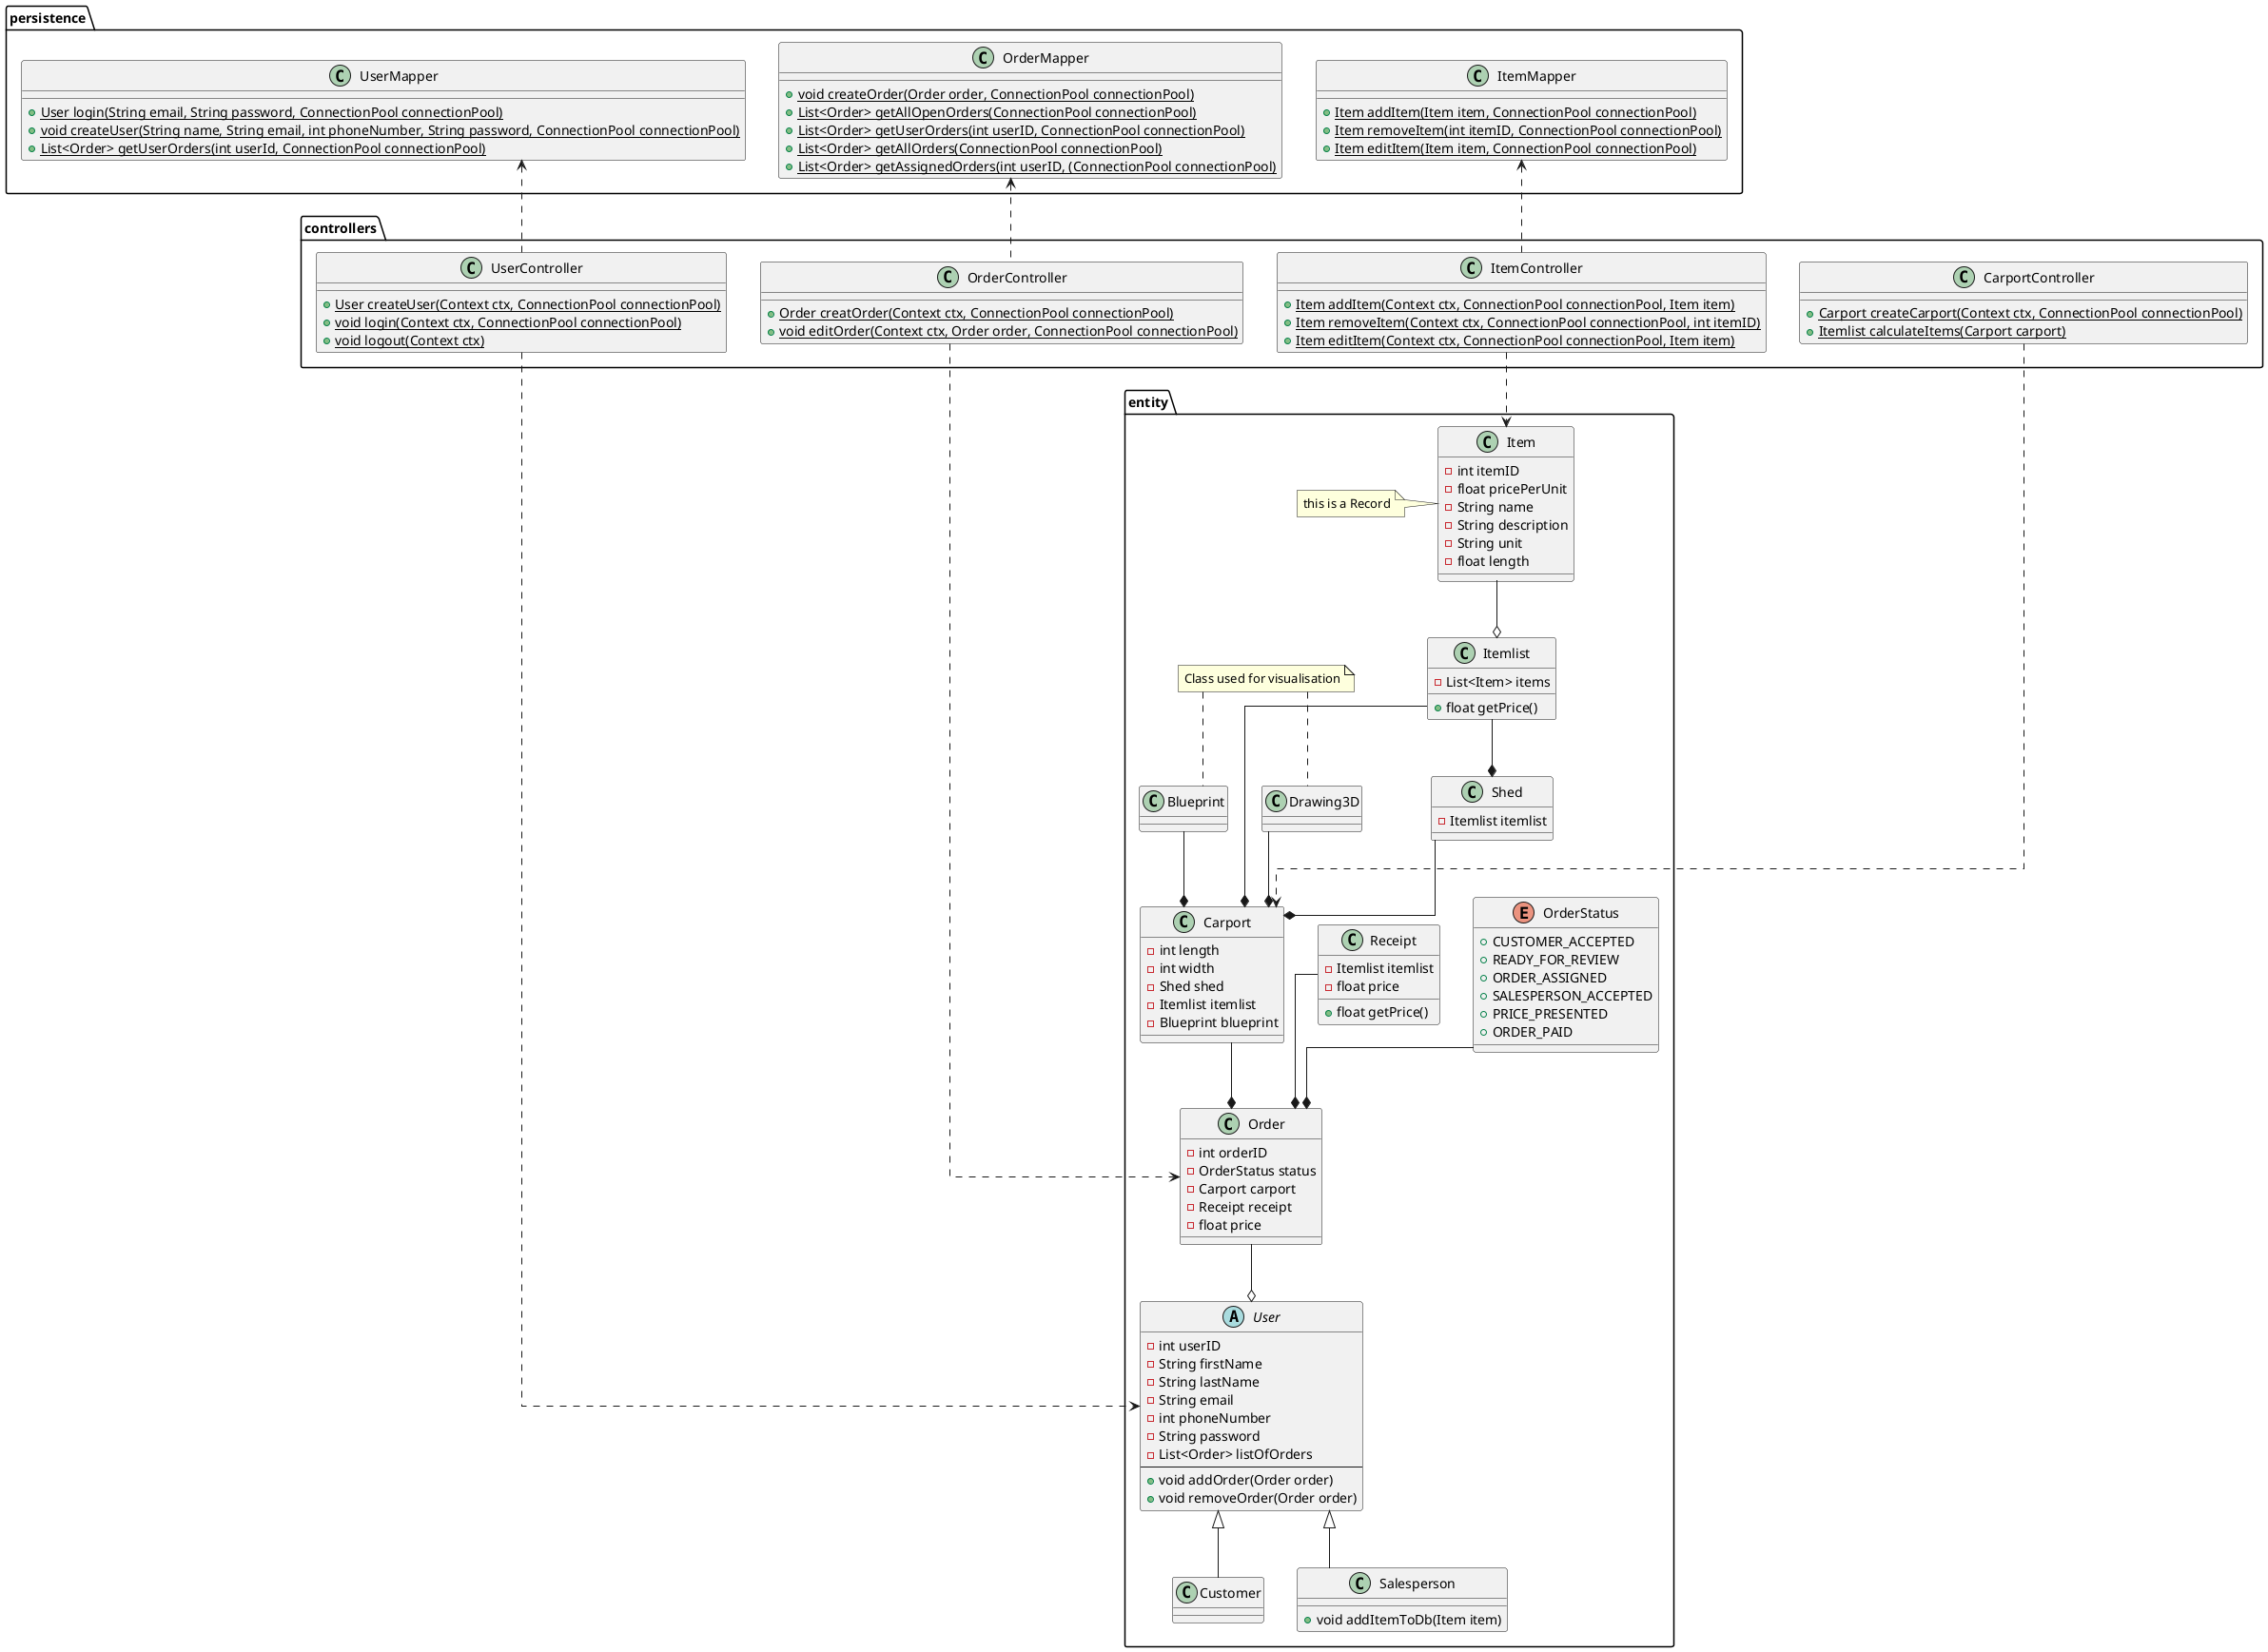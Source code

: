 @startuml
'https://plantuml.com/class-diagram

skinparam linetype ortho
package "entity" {
    abstract User{
        - int userID
        - String firstName
        - String lastName
        - String email
        - int phoneNumber
        - String password
        - List<Order> listOfOrders
        --
        + void addOrder(Order order)
        + void removeOrder(Order order)
    }

    class Customer extends User {
    }

    class Salesperson extends User {
        + void addItemToDb(Item item)
    }

    Enum OrderStatus {
        + CUSTOMER_ACCEPTED
        + READY_FOR_REVIEW
        + ORDER_ASSIGNED
        + SALESPERSON_ACCEPTED
        + PRICE_PRESENTED
        + ORDER_PAID
    }

    class Order {
        - int orderID
        - OrderStatus status
        - Carport carport
        - Receipt receipt
        - float price
    }
    class Receipt {
        - Itemlist itemlist
        - float price
        + float getPrice()
    }
    /'class Receipt'/
    class Carport {
        - int length
        - int width
        - Shed shed
        - Itemlist itemlist
        - Blueprint blueprint
    }

    class Blueprint {
    }

    note "Class used for visualisation" as n1

    class Drawing3D{
    }
    n1 .. Drawing3D
    n1 .. Blueprint

    class Itemlist{
        - List<Item> items
        + float getPrice()
    }

    class Item {
        - int itemID
        - float pricePerUnit
        - String name
        - String description
        - String unit
        - float length
    }
    note left: this is a Record

    class Shed {
        - Itemlist itemlist
    }
}

package "controllers" {

    class UserController {
        + {static} User createUser(Context ctx, ConnectionPool connectionPool)
        + {static} void login(Context ctx, ConnectionPool connectionPool)
        + {static} void logout(Context ctx)
    }

    class OrderController {
        + {static} Order creatOrder(Context ctx, ConnectionPool connectionPool)
        + {static} void editOrder(Context ctx, Order order, ConnectionPool connectionPool)
    }

    class CarportController {
        + {static} Carport createCarport(Context ctx, ConnectionPool connectionPool)
        + {static} Itemlist calculateItems(Carport carport)
    }

    class ItemController {
        + {static} Item addItem(Context ctx, ConnectionPool connectionPool, Item item)
        + {static} Item removeItem(Context ctx, ConnectionPool connectionPool, int itemID)
        + {static} Item editItem(Context ctx, ConnectionPool connectionPool, Item item)
    }
}

package "persistence" {
    class UserMapper {
        + {static} User login(String email, String password, ConnectionPool connectionPool)
        + {static} void createUser(String name, String email, int phoneNumber, String password, ConnectionPool connectionPool)
        + {static} List<Order> getUserOrders(int userId, ConnectionPool connectionPool)
    }

    class OrderMapper {
        + {static} void createOrder(Order order, ConnectionPool connectionPool)
        + {static} List<Order> getAllOpenOrders(ConnectionPool connectionPool)
        + {static} List<Order> getUserOrders(int userID, ConnectionPool connectionPool)
        + {static} List<Order> getAllOrders(ConnectionPool connectionPool)
        + {static} List<Order> getAssignedOrders(int userID, (ConnectionPool connectionPool)
    }

    class ItemMapper {
        + {static} Item addItem(Item item, ConnectionPool connectionPool)
        + {static} Item removeItem(int itemID, ConnectionPool connectionPool)
        + {static} Item editItem(Item item, ConnectionPool connectionPool)
    }
}

/'Relations'/
/'entities'/

Order --o User
OrderStatus --* Order
Carport --* Order
Shed --* Carport
Itemlist --* Shed
Itemlist --* Carport
Item --o Itemlist
Receipt --* Order
Blueprint --* Carport
Drawing3D --* Carport

/'controllers'/

UserController ..> User
OrderController ..> Order
CarportController ..> Carport
ItemController ..> Item

/'persistence'/

UserMapper <.. UserController
OrderMapper <.. OrderController
ItemMapper <.. ItemController


@enduml